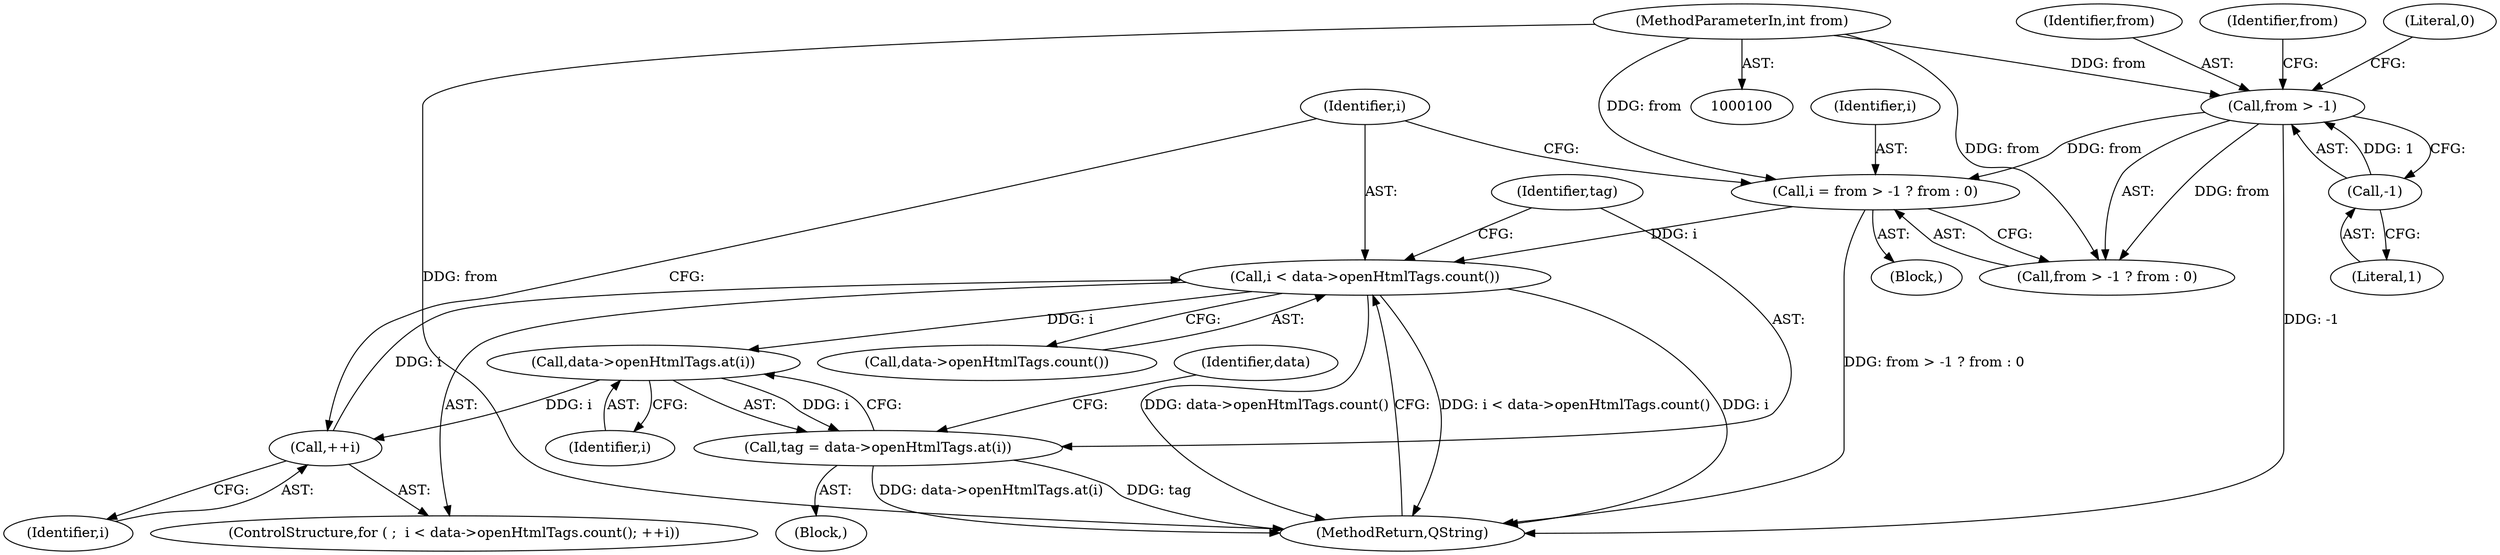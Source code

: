 digraph "0_kde_6a7f59ee1b9dbc6e5cf9e5f3b306504d02b73ef0_0@API" {
"1000117" [label="(Call,i < data->openHtmlTags.count())"];
"1000107" [label="(Call,i = from > -1 ? from : 0)"];
"1000110" [label="(Call,from > -1)"];
"1000102" [label="(MethodParameterIn,int from)"];
"1000112" [label="(Call,-1)"];
"1000120" [label="(Call,++i)"];
"1000125" [label="(Call,data->openHtmlTags.at(i))"];
"1000117" [label="(Call,i < data->openHtmlTags.count())"];
"1000123" [label="(Call,tag = data->openHtmlTags.at(i))"];
"1000102" [label="(MethodParameterIn,int from)"];
"1000118" [label="(Identifier,i)"];
"1000125" [label="(Call,data->openHtmlTags.at(i))"];
"1000113" [label="(Literal,1)"];
"1000111" [label="(Identifier,from)"];
"1000103" [label="(Block,)"];
"1000110" [label="(Call,from > -1)"];
"1000144" [label="(MethodReturn,QString)"];
"1000119" [label="(Call,data->openHtmlTags.count())"];
"1000116" [label="(ControlStructure,for ( ;  i < data->openHtmlTags.count(); ++i))"];
"1000114" [label="(Identifier,from)"];
"1000115" [label="(Literal,0)"];
"1000123" [label="(Call,tag = data->openHtmlTags.at(i))"];
"1000122" [label="(Block,)"];
"1000120" [label="(Call,++i)"];
"1000109" [label="(Call,from > -1 ? from : 0)"];
"1000107" [label="(Call,i = from > -1 ? from : 0)"];
"1000126" [label="(Identifier,i)"];
"1000129" [label="(Identifier,data)"];
"1000124" [label="(Identifier,tag)"];
"1000121" [label="(Identifier,i)"];
"1000117" [label="(Call,i < data->openHtmlTags.count())"];
"1000108" [label="(Identifier,i)"];
"1000112" [label="(Call,-1)"];
"1000117" -> "1000116"  [label="AST: "];
"1000117" -> "1000119"  [label="CFG: "];
"1000118" -> "1000117"  [label="AST: "];
"1000119" -> "1000117"  [label="AST: "];
"1000124" -> "1000117"  [label="CFG: "];
"1000144" -> "1000117"  [label="CFG: "];
"1000117" -> "1000144"  [label="DDG: i < data->openHtmlTags.count()"];
"1000117" -> "1000144"  [label="DDG: i"];
"1000117" -> "1000144"  [label="DDG: data->openHtmlTags.count()"];
"1000107" -> "1000117"  [label="DDG: i"];
"1000120" -> "1000117"  [label="DDG: i"];
"1000117" -> "1000125"  [label="DDG: i"];
"1000107" -> "1000103"  [label="AST: "];
"1000107" -> "1000109"  [label="CFG: "];
"1000108" -> "1000107"  [label="AST: "];
"1000109" -> "1000107"  [label="AST: "];
"1000118" -> "1000107"  [label="CFG: "];
"1000107" -> "1000144"  [label="DDG: from > -1 ? from : 0"];
"1000110" -> "1000107"  [label="DDG: from"];
"1000102" -> "1000107"  [label="DDG: from"];
"1000110" -> "1000109"  [label="AST: "];
"1000110" -> "1000112"  [label="CFG: "];
"1000111" -> "1000110"  [label="AST: "];
"1000112" -> "1000110"  [label="AST: "];
"1000114" -> "1000110"  [label="CFG: "];
"1000115" -> "1000110"  [label="CFG: "];
"1000110" -> "1000144"  [label="DDG: -1"];
"1000102" -> "1000110"  [label="DDG: from"];
"1000112" -> "1000110"  [label="DDG: 1"];
"1000110" -> "1000109"  [label="DDG: from"];
"1000102" -> "1000100"  [label="AST: "];
"1000102" -> "1000144"  [label="DDG: from"];
"1000102" -> "1000109"  [label="DDG: from"];
"1000112" -> "1000113"  [label="CFG: "];
"1000113" -> "1000112"  [label="AST: "];
"1000120" -> "1000116"  [label="AST: "];
"1000120" -> "1000121"  [label="CFG: "];
"1000121" -> "1000120"  [label="AST: "];
"1000118" -> "1000120"  [label="CFG: "];
"1000125" -> "1000120"  [label="DDG: i"];
"1000125" -> "1000123"  [label="AST: "];
"1000125" -> "1000126"  [label="CFG: "];
"1000126" -> "1000125"  [label="AST: "];
"1000123" -> "1000125"  [label="CFG: "];
"1000125" -> "1000123"  [label="DDG: i"];
"1000123" -> "1000122"  [label="AST: "];
"1000124" -> "1000123"  [label="AST: "];
"1000129" -> "1000123"  [label="CFG: "];
"1000123" -> "1000144"  [label="DDG: data->openHtmlTags.at(i)"];
"1000123" -> "1000144"  [label="DDG: tag"];
}
